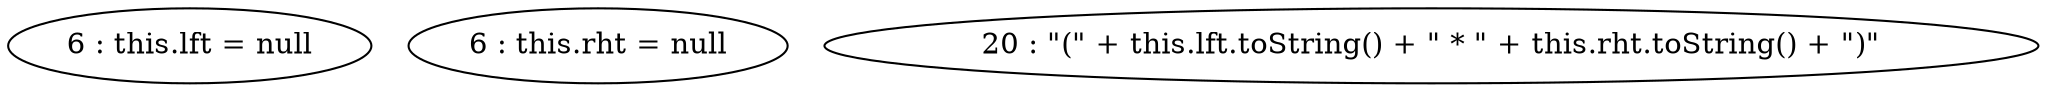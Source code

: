 digraph G {
"6 : this.lft = null"
"6 : this.rht = null"
"20 : \"(\" + this.lft.toString() + \" * \" + this.rht.toString() + \")\""
}